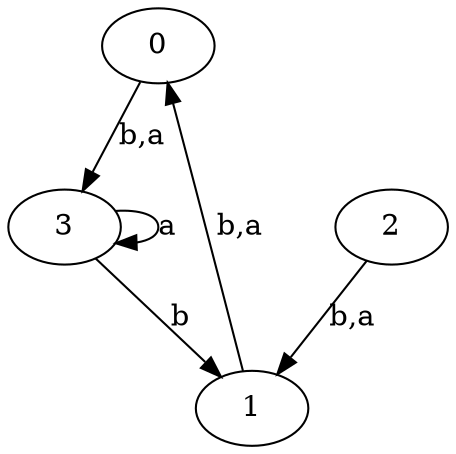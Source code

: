 digraph {
 ranksep=0.5;
 d2tdocpreamble = "\usetikzlibrary{automata}";
 d2tfigpreamble = "\tikzstyle{every state}= [ draw=blue!50,very thick,fill=blue!20]  \tikzstyle{auto}= [fill=white]";
 node [style="state"];
 edge [lblstyle="auto",topath="bend right", len=4  ]
  "0" [label="0",style = "state, initial, accepting"];
  "1" [label="1",];
  "2" [label="2",];
  "3" [label="3",];
  "0" -> "3" [label="b,a"];
  "1" -> "0" [label="b,a"];
  "2" -> "1" [label="b,a"];
  "3" -> "1" [label="b"];
  "3" -> "3" [label="a",topath="loop above"];
}
